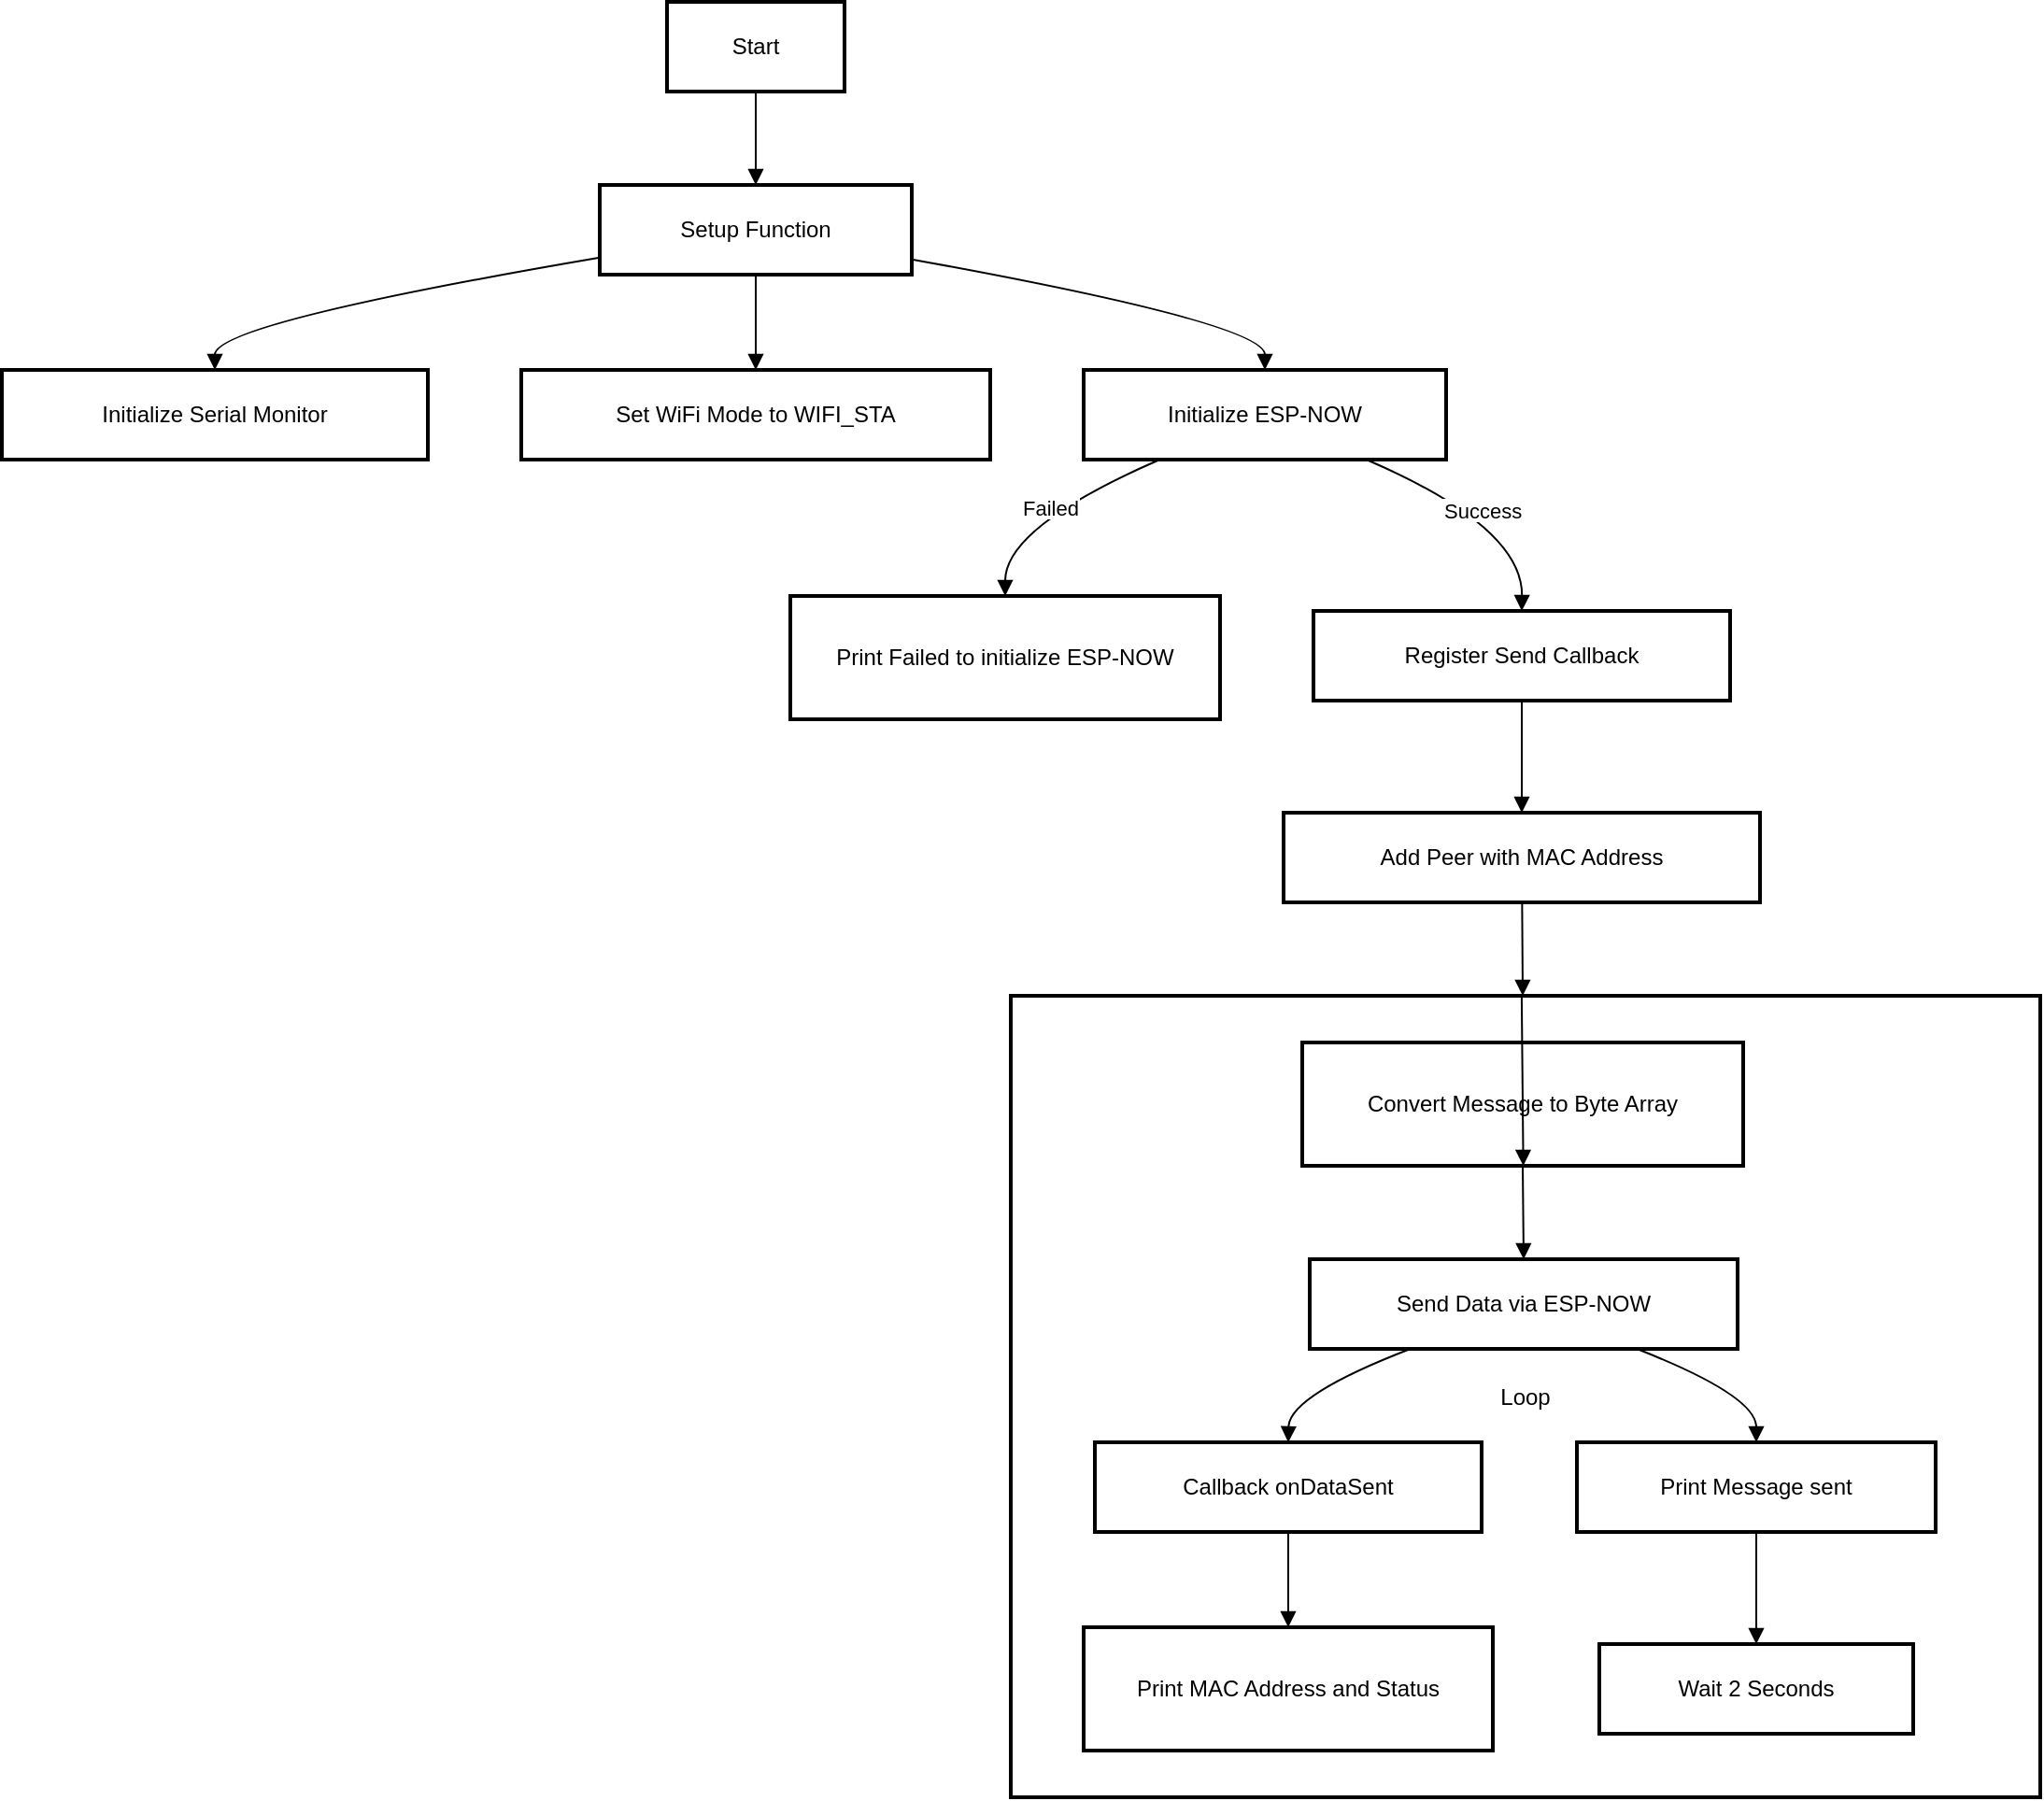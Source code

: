 <mxfile version="25.0.3">
  <diagram name="Halaman-1" id="PnG6M-FkH_r8SX2ssSfB">
    <mxGraphModel dx="1050" dy="557" grid="1" gridSize="10" guides="1" tooltips="1" connect="1" arrows="1" fold="1" page="1" pageScale="1" pageWidth="827" pageHeight="1169" math="0" shadow="0">
      <root>
        <mxCell id="0" />
        <mxCell id="1" parent="0" />
        <mxCell id="0bZplH-6-LqTe5JdSQ5j-1" value="Loop" style="whiteSpace=wrap;strokeWidth=2;" vertex="1" parent="1">
          <mxGeometry x="560" y="552" width="551" height="429" as="geometry" />
        </mxCell>
        <mxCell id="0bZplH-6-LqTe5JdSQ5j-2" value="Start" style="whiteSpace=wrap;strokeWidth=2;" vertex="1" parent="1">
          <mxGeometry x="376" y="20" width="95" height="48" as="geometry" />
        </mxCell>
        <mxCell id="0bZplH-6-LqTe5JdSQ5j-3" value="Setup Function" style="whiteSpace=wrap;strokeWidth=2;" vertex="1" parent="1">
          <mxGeometry x="340" y="118" width="167" height="48" as="geometry" />
        </mxCell>
        <mxCell id="0bZplH-6-LqTe5JdSQ5j-4" value="Initialize Serial Monitor" style="whiteSpace=wrap;strokeWidth=2;" vertex="1" parent="1">
          <mxGeometry x="20" y="217" width="228" height="48" as="geometry" />
        </mxCell>
        <mxCell id="0bZplH-6-LqTe5JdSQ5j-5" value="Set WiFi Mode to WIFI_STA" style="whiteSpace=wrap;strokeWidth=2;" vertex="1" parent="1">
          <mxGeometry x="298" y="217" width="251" height="48" as="geometry" />
        </mxCell>
        <mxCell id="0bZplH-6-LqTe5JdSQ5j-6" value="Initialize ESP-NOW" style="whiteSpace=wrap;strokeWidth=2;" vertex="1" parent="1">
          <mxGeometry x="599" y="217" width="194" height="48" as="geometry" />
        </mxCell>
        <mxCell id="0bZplH-6-LqTe5JdSQ5j-7" value="Print Failed to initialize ESP-NOW" style="whiteSpace=wrap;strokeWidth=2;" vertex="1" parent="1">
          <mxGeometry x="442" y="338" width="230" height="66" as="geometry" />
        </mxCell>
        <mxCell id="0bZplH-6-LqTe5JdSQ5j-8" value="Register Send Callback" style="whiteSpace=wrap;strokeWidth=2;" vertex="1" parent="1">
          <mxGeometry x="722" y="346" width="223" height="48" as="geometry" />
        </mxCell>
        <mxCell id="0bZplH-6-LqTe5JdSQ5j-9" value="Add Peer with MAC Address" style="whiteSpace=wrap;strokeWidth=2;" vertex="1" parent="1">
          <mxGeometry x="706" y="454" width="255" height="48" as="geometry" />
        </mxCell>
        <mxCell id="0bZplH-6-LqTe5JdSQ5j-10" value="Convert Message to Byte Array" style="whiteSpace=wrap;strokeWidth=2;" vertex="1" parent="1">
          <mxGeometry x="716" y="577" width="236" height="66" as="geometry" />
        </mxCell>
        <mxCell id="0bZplH-6-LqTe5JdSQ5j-11" value="Send Data via ESP-NOW" style="whiteSpace=wrap;strokeWidth=2;" vertex="1" parent="1">
          <mxGeometry x="720" y="693" width="229" height="48" as="geometry" />
        </mxCell>
        <mxCell id="0bZplH-6-LqTe5JdSQ5j-12" value="Callback onDataSent" style="whiteSpace=wrap;strokeWidth=2;" vertex="1" parent="1">
          <mxGeometry x="605" y="791" width="207" height="48" as="geometry" />
        </mxCell>
        <mxCell id="0bZplH-6-LqTe5JdSQ5j-13" value="Print MAC Address and Status" style="whiteSpace=wrap;strokeWidth=2;" vertex="1" parent="1">
          <mxGeometry x="599" y="890" width="219" height="66" as="geometry" />
        </mxCell>
        <mxCell id="0bZplH-6-LqTe5JdSQ5j-14" value="Print Message sent" style="whiteSpace=wrap;strokeWidth=2;" vertex="1" parent="1">
          <mxGeometry x="863" y="791" width="192" height="48" as="geometry" />
        </mxCell>
        <mxCell id="0bZplH-6-LqTe5JdSQ5j-15" value="Wait 2 Seconds" style="whiteSpace=wrap;strokeWidth=2;" vertex="1" parent="1">
          <mxGeometry x="875" y="899" width="168" height="48" as="geometry" />
        </mxCell>
        <mxCell id="0bZplH-6-LqTe5JdSQ5j-16" value="" style="curved=1;startArrow=none;endArrow=block;exitX=0.5;exitY=1.01;entryX=0.5;entryY=0.01;rounded=0;" edge="1" parent="1" source="0bZplH-6-LqTe5JdSQ5j-2" target="0bZplH-6-LqTe5JdSQ5j-3">
          <mxGeometry relative="1" as="geometry">
            <Array as="points" />
          </mxGeometry>
        </mxCell>
        <mxCell id="0bZplH-6-LqTe5JdSQ5j-17" value="" style="curved=1;startArrow=none;endArrow=block;exitX=0;exitY=0.81;entryX=0.5;entryY=0;rounded=0;" edge="1" parent="1" source="0bZplH-6-LqTe5JdSQ5j-3" target="0bZplH-6-LqTe5JdSQ5j-4">
          <mxGeometry relative="1" as="geometry">
            <Array as="points">
              <mxPoint x="134" y="192" />
            </Array>
          </mxGeometry>
        </mxCell>
        <mxCell id="0bZplH-6-LqTe5JdSQ5j-18" value="" style="curved=1;startArrow=none;endArrow=block;exitX=0.5;exitY=1.02;entryX=0.5;entryY=0;rounded=0;" edge="1" parent="1" source="0bZplH-6-LqTe5JdSQ5j-3" target="0bZplH-6-LqTe5JdSQ5j-5">
          <mxGeometry relative="1" as="geometry">
            <Array as="points" />
          </mxGeometry>
        </mxCell>
        <mxCell id="0bZplH-6-LqTe5JdSQ5j-19" value="" style="curved=1;startArrow=none;endArrow=block;exitX=1;exitY=0.83;entryX=0.5;entryY=0;rounded=0;" edge="1" parent="1" source="0bZplH-6-LqTe5JdSQ5j-3" target="0bZplH-6-LqTe5JdSQ5j-6">
          <mxGeometry relative="1" as="geometry">
            <Array as="points">
              <mxPoint x="696" y="192" />
            </Array>
          </mxGeometry>
        </mxCell>
        <mxCell id="0bZplH-6-LqTe5JdSQ5j-20" value="Failed" style="curved=1;startArrow=none;endArrow=block;exitX=0.21;exitY=1;entryX=0.5;entryY=-0.01;rounded=0;" edge="1" parent="1" source="0bZplH-6-LqTe5JdSQ5j-6" target="0bZplH-6-LqTe5JdSQ5j-7">
          <mxGeometry relative="1" as="geometry">
            <Array as="points">
              <mxPoint x="557" y="301" />
            </Array>
          </mxGeometry>
        </mxCell>
        <mxCell id="0bZplH-6-LqTe5JdSQ5j-21" value="Success" style="curved=1;startArrow=none;endArrow=block;exitX=0.78;exitY=1;entryX=0.5;entryY=0.01;rounded=0;" edge="1" parent="1" source="0bZplH-6-LqTe5JdSQ5j-6" target="0bZplH-6-LqTe5JdSQ5j-8">
          <mxGeometry relative="1" as="geometry">
            <Array as="points">
              <mxPoint x="834" y="301" />
            </Array>
          </mxGeometry>
        </mxCell>
        <mxCell id="0bZplH-6-LqTe5JdSQ5j-22" value="" style="curved=1;startArrow=none;endArrow=block;exitX=0.5;exitY=1.02;entryX=0.5;entryY=-0.01;rounded=0;" edge="1" parent="1" source="0bZplH-6-LqTe5JdSQ5j-8" target="0bZplH-6-LqTe5JdSQ5j-9">
          <mxGeometry relative="1" as="geometry">
            <Array as="points" />
          </mxGeometry>
        </mxCell>
        <mxCell id="0bZplH-6-LqTe5JdSQ5j-23" value="" style="curved=1;startArrow=none;endArrow=block;exitX=0.5;exitY=1;entryX=0.5;entryY=0;rounded=0;" edge="1" parent="1" source="0bZplH-6-LqTe5JdSQ5j-10" target="0bZplH-6-LqTe5JdSQ5j-11">
          <mxGeometry relative="1" as="geometry">
            <Array as="points" />
          </mxGeometry>
        </mxCell>
        <mxCell id="0bZplH-6-LqTe5JdSQ5j-24" value="" style="curved=1;startArrow=none;endArrow=block;exitX=0.23;exitY=1.01;entryX=0.5;entryY=0.01;rounded=0;" edge="1" parent="1" source="0bZplH-6-LqTe5JdSQ5j-11" target="0bZplH-6-LqTe5JdSQ5j-12">
          <mxGeometry relative="1" as="geometry">
            <Array as="points">
              <mxPoint x="709" y="766" />
            </Array>
          </mxGeometry>
        </mxCell>
        <mxCell id="0bZplH-6-LqTe5JdSQ5j-25" value="" style="curved=1;startArrow=none;endArrow=block;exitX=0.5;exitY=1.02;entryX=0.5;entryY=0;rounded=0;" edge="1" parent="1" source="0bZplH-6-LqTe5JdSQ5j-12" target="0bZplH-6-LqTe5JdSQ5j-13">
          <mxGeometry relative="1" as="geometry">
            <Array as="points" />
          </mxGeometry>
        </mxCell>
        <mxCell id="0bZplH-6-LqTe5JdSQ5j-26" value="" style="curved=1;startArrow=none;endArrow=block;exitX=0.77;exitY=1.01;entryX=0.5;entryY=0.01;rounded=0;" edge="1" parent="1" source="0bZplH-6-LqTe5JdSQ5j-11" target="0bZplH-6-LqTe5JdSQ5j-14">
          <mxGeometry relative="1" as="geometry">
            <Array as="points">
              <mxPoint x="959" y="766" />
            </Array>
          </mxGeometry>
        </mxCell>
        <mxCell id="0bZplH-6-LqTe5JdSQ5j-27" value="" style="curved=1;startArrow=none;endArrow=block;exitX=0.5;exitY=1.02;entryX=0.5;entryY=-0.01;rounded=0;" edge="1" parent="1" source="0bZplH-6-LqTe5JdSQ5j-14" target="0bZplH-6-LqTe5JdSQ5j-15">
          <mxGeometry relative="1" as="geometry">
            <Array as="points" />
          </mxGeometry>
        </mxCell>
        <mxCell id="0bZplH-6-LqTe5JdSQ5j-28" value="" style="curved=1;startArrow=none;endArrow=block;rounded=0;" edge="1" parent="1" source="0bZplH-6-LqTe5JdSQ5j-9" target="0bZplH-6-LqTe5JdSQ5j-1">
          <mxGeometry relative="1" as="geometry">
            <Array as="points" />
          </mxGeometry>
        </mxCell>
        <mxCell id="0bZplH-6-LqTe5JdSQ5j-29" value="" style="curved=1;startArrow=none;endArrow=block;rounded=0;" edge="1" parent="1" source="0bZplH-6-LqTe5JdSQ5j-1" target="0bZplH-6-LqTe5JdSQ5j-10">
          <mxGeometry relative="1" as="geometry">
            <Array as="points" />
          </mxGeometry>
        </mxCell>
      </root>
    </mxGraphModel>
  </diagram>
</mxfile>
